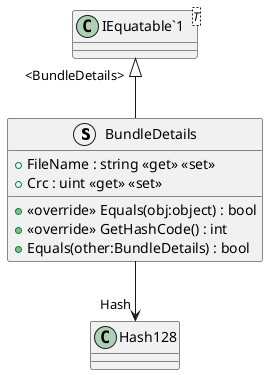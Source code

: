 @startuml
struct BundleDetails {
    + FileName : string <<get>> <<set>>
    + Crc : uint <<get>> <<set>>
    + <<override>> Equals(obj:object) : bool
    + <<override>> GetHashCode() : int
    + Equals(other:BundleDetails) : bool
}
class "IEquatable`1"<T> {
}
"IEquatable`1" "<BundleDetails>" <|-- BundleDetails
BundleDetails --> "Hash" Hash128
@enduml
